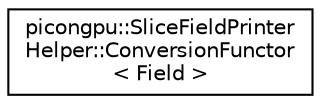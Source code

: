 digraph "Graphical Class Hierarchy"
{
 // LATEX_PDF_SIZE
  edge [fontname="Helvetica",fontsize="10",labelfontname="Helvetica",labelfontsize="10"];
  node [fontname="Helvetica",fontsize="10",shape=record];
  rankdir="LR";
  Node0 [label="picongpu::SliceFieldPrinter\lHelper::ConversionFunctor\l\< Field \>",height=0.2,width=0.4,color="black", fillcolor="white", style="filled",URL="$classpicongpu_1_1_slice_field_printer_helper_1_1_conversion_functor.html",tooltip=" "];
}
